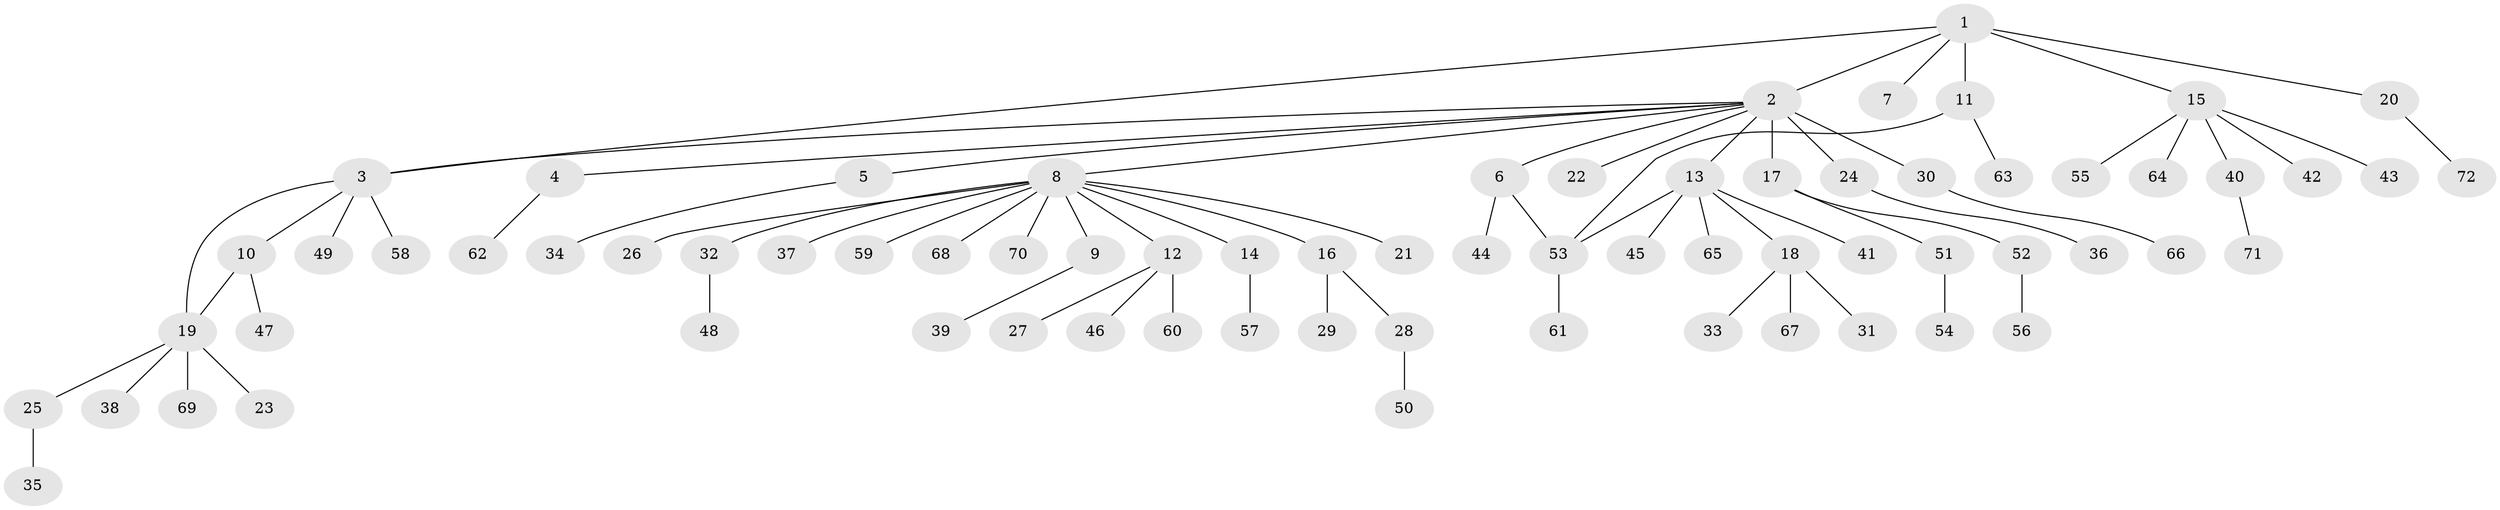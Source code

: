 // original degree distribution, {17: 0.006944444444444444, 28: 0.006944444444444444, 7: 0.020833333333333332, 3: 0.0763888888888889, 4: 0.020833333333333332, 2: 0.1736111111111111, 13: 0.006944444444444444, 1: 0.6597222222222222, 6: 0.013888888888888888, 5: 0.006944444444444444, 8: 0.006944444444444444}
// Generated by graph-tools (version 1.1) at 2025/35/03/09/25 02:35:40]
// undirected, 72 vertices, 75 edges
graph export_dot {
graph [start="1"]
  node [color=gray90,style=filled];
  1;
  2;
  3;
  4;
  5;
  6;
  7;
  8;
  9;
  10;
  11;
  12;
  13;
  14;
  15;
  16;
  17;
  18;
  19;
  20;
  21;
  22;
  23;
  24;
  25;
  26;
  27;
  28;
  29;
  30;
  31;
  32;
  33;
  34;
  35;
  36;
  37;
  38;
  39;
  40;
  41;
  42;
  43;
  44;
  45;
  46;
  47;
  48;
  49;
  50;
  51;
  52;
  53;
  54;
  55;
  56;
  57;
  58;
  59;
  60;
  61;
  62;
  63;
  64;
  65;
  66;
  67;
  68;
  69;
  70;
  71;
  72;
  1 -- 2 [weight=1.0];
  1 -- 3 [weight=1.0];
  1 -- 7 [weight=1.0];
  1 -- 11 [weight=11.0];
  1 -- 15 [weight=1.0];
  1 -- 20 [weight=1.0];
  2 -- 3 [weight=1.0];
  2 -- 4 [weight=1.0];
  2 -- 5 [weight=1.0];
  2 -- 6 [weight=1.0];
  2 -- 8 [weight=1.0];
  2 -- 13 [weight=1.0];
  2 -- 17 [weight=17.0];
  2 -- 22 [weight=1.0];
  2 -- 24 [weight=1.0];
  2 -- 30 [weight=1.0];
  3 -- 10 [weight=1.0];
  3 -- 19 [weight=1.0];
  3 -- 49 [weight=1.0];
  3 -- 58 [weight=1.0];
  4 -- 62 [weight=1.0];
  5 -- 34 [weight=1.0];
  6 -- 44 [weight=1.0];
  6 -- 53 [weight=1.0];
  8 -- 9 [weight=1.0];
  8 -- 12 [weight=1.0];
  8 -- 14 [weight=1.0];
  8 -- 16 [weight=1.0];
  8 -- 21 [weight=1.0];
  8 -- 26 [weight=1.0];
  8 -- 32 [weight=1.0];
  8 -- 37 [weight=1.0];
  8 -- 59 [weight=1.0];
  8 -- 68 [weight=1.0];
  8 -- 70 [weight=1.0];
  9 -- 39 [weight=1.0];
  10 -- 19 [weight=1.0];
  10 -- 47 [weight=1.0];
  11 -- 53 [weight=1.0];
  11 -- 63 [weight=1.0];
  12 -- 27 [weight=1.0];
  12 -- 46 [weight=1.0];
  12 -- 60 [weight=2.0];
  13 -- 18 [weight=1.0];
  13 -- 41 [weight=1.0];
  13 -- 45 [weight=1.0];
  13 -- 53 [weight=1.0];
  13 -- 65 [weight=1.0];
  14 -- 57 [weight=1.0];
  15 -- 40 [weight=1.0];
  15 -- 42 [weight=1.0];
  15 -- 43 [weight=1.0];
  15 -- 55 [weight=1.0];
  15 -- 64 [weight=1.0];
  16 -- 28 [weight=1.0];
  16 -- 29 [weight=1.0];
  17 -- 51 [weight=1.0];
  17 -- 52 [weight=1.0];
  18 -- 31 [weight=1.0];
  18 -- 33 [weight=1.0];
  18 -- 67 [weight=1.0];
  19 -- 23 [weight=1.0];
  19 -- 25 [weight=1.0];
  19 -- 38 [weight=1.0];
  19 -- 69 [weight=2.0];
  20 -- 72 [weight=1.0];
  24 -- 36 [weight=1.0];
  25 -- 35 [weight=2.0];
  28 -- 50 [weight=1.0];
  30 -- 66 [weight=1.0];
  32 -- 48 [weight=1.0];
  40 -- 71 [weight=1.0];
  51 -- 54 [weight=1.0];
  52 -- 56 [weight=1.0];
  53 -- 61 [weight=5.0];
}
